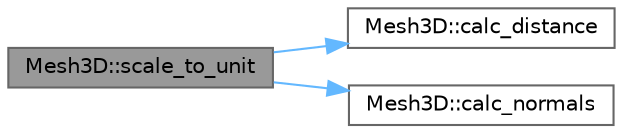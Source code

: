 digraph "Mesh3D::scale_to_unit"
{
 // LATEX_PDF_SIZE
  bgcolor="transparent";
  edge [fontname=Helvetica,fontsize=10,labelfontname=Helvetica,labelfontsize=10];
  node [fontname=Helvetica,fontsize=10,shape=box,height=0.2,width=0.4];
  rankdir="LR";
  Node1 [id="Node000001",label="Mesh3D::scale_to_unit",height=0.2,width=0.4,color="gray40", fillcolor="grey60", style="filled", fontcolor="black",tooltip="Scale the mesh to the unit sphere."];
  Node1 -> Node2 [id="edge1_Node000001_Node000002",color="steelblue1",style="solid",tooltip=" "];
  Node2 [id="Node000002",label="Mesh3D::calc_distance",height=0.2,width=0.4,color="grey40", fillcolor="white", style="filled",URL="$classMesh3D.html#acf63dea37512ad8e89e60f189251dff8",tooltip="Calculate maximun distance from centroid."];
  Node1 -> Node3 [id="edge2_Node000001_Node000003",color="steelblue1",style="solid",tooltip=" "];
  Node3 [id="Node000003",label="Mesh3D::calc_normals",height=0.2,width=0.4,color="grey40", fillcolor="white", style="filled",URL="$classMesh3D.html#a689d7bf2e99e13c7b8bed8bba533690a",tooltip="Calculate normals of mesh faces."];
}
